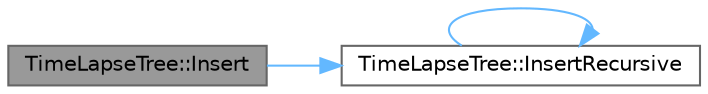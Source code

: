 digraph "TimeLapseTree::Insert"
{
 // LATEX_PDF_SIZE
  bgcolor="transparent";
  edge [fontname=Helvetica,fontsize=10,labelfontname=Helvetica,labelfontsize=10];
  node [fontname=Helvetica,fontsize=10,shape=box,height=0.2,width=0.4];
  rankdir="LR";
  Node1 [id="Node000001",label="TimeLapseTree::Insert",height=0.2,width=0.4,color="gray40", fillcolor="grey60", style="filled", fontcolor="black",tooltip=" "];
  Node1 -> Node2 [id="edge1_Node000001_Node000002",color="steelblue1",style="solid",tooltip=" "];
  Node2 [id="Node000002",label="TimeLapseTree::InsertRecursive",height=0.2,width=0.4,color="grey40", fillcolor="white", style="filled",URL="$class_time_lapse_tree.html#a0b0b31e5a44f9f63128c3b12f41a2dc2",tooltip=" "];
  Node2 -> Node2 [id="edge2_Node000002_Node000002",color="steelblue1",style="solid",tooltip=" "];
}
